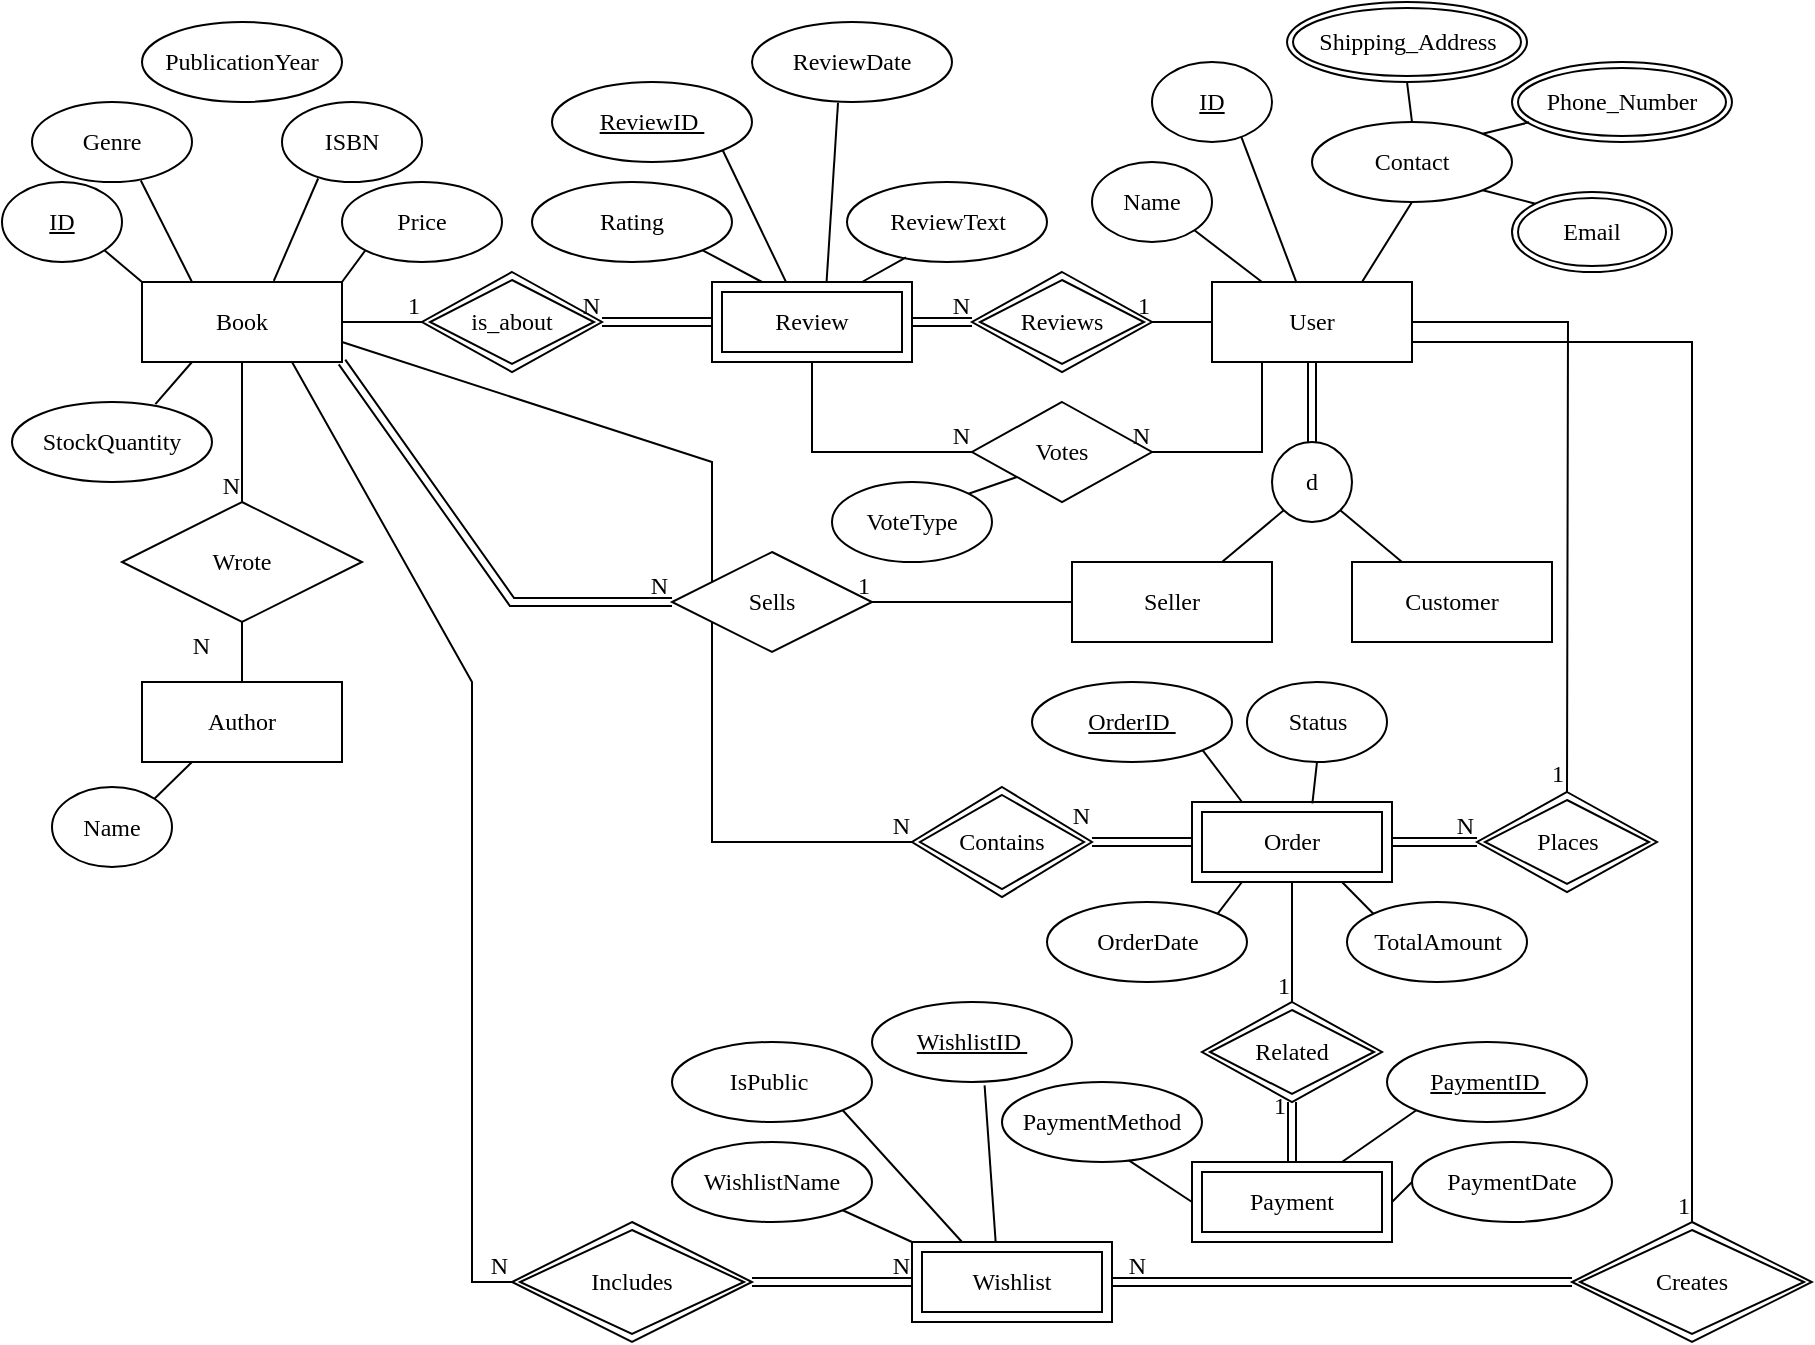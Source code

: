 <mxfile version="26.2.6">
  <diagram id="R2lEEEUBdFMjLlhIrx00" name="Page-1">
    <mxGraphModel dx="1215" dy="728" grid="1" gridSize="10" guides="1" tooltips="1" connect="1" arrows="1" fold="1" page="1" pageScale="1" pageWidth="850" pageHeight="1100" math="0" shadow="0" extFonts="Permanent Marker^https://fonts.googleapis.com/css?family=Permanent+Marker">
      <root>
        <mxCell id="0" />
        <mxCell id="1" parent="0" />
        <mxCell id="kXIBeF_RaEKFVuziZFFI-1" value="User" style="whiteSpace=wrap;html=1;align=center;fontFamily=Kahroba RG;fontSize=12;" vertex="1" parent="1">
          <mxGeometry x="610" y="220" width="100" height="40" as="geometry" />
        </mxCell>
        <mxCell id="kXIBeF_RaEKFVuziZFFI-2" value="Book" style="whiteSpace=wrap;html=1;align=center;fontFamily=Kahroba RG;fontSize=12;" vertex="1" parent="1">
          <mxGeometry x="75" y="220" width="100" height="40" as="geometry" />
        </mxCell>
        <mxCell id="kXIBeF_RaEKFVuziZFFI-3" value="Author" style="whiteSpace=wrap;html=1;align=center;fontFamily=Kahroba RG;fontSize=12;" vertex="1" parent="1">
          <mxGeometry x="75" y="420" width="100" height="40" as="geometry" />
        </mxCell>
        <mxCell id="kXIBeF_RaEKFVuziZFFI-8" value="Name" style="ellipse;whiteSpace=wrap;html=1;align=center;fontFamily=Kahroba RG;fontSize=12;" vertex="1" parent="1">
          <mxGeometry x="550" y="160" width="60" height="40" as="geometry" />
        </mxCell>
        <mxCell id="kXIBeF_RaEKFVuziZFFI-9" value="ID" style="ellipse;whiteSpace=wrap;html=1;align=center;fontStyle=4;fontFamily=Kahroba RG;fontSize=12;" vertex="1" parent="1">
          <mxGeometry x="580" y="110" width="60" height="40" as="geometry" />
        </mxCell>
        <mxCell id="kXIBeF_RaEKFVuziZFFI-10" value="Contact" style="ellipse;whiteSpace=wrap;html=1;align=center;fontFamily=Kahroba RG;fontSize=12;" vertex="1" parent="1">
          <mxGeometry x="660" y="140" width="100" height="40" as="geometry" />
        </mxCell>
        <mxCell id="kXIBeF_RaEKFVuziZFFI-11" value="Phone_Number" style="ellipse;shape=doubleEllipse;margin=3;whiteSpace=wrap;html=1;align=center;fontFamily=Kahroba RG;fontSize=12;" vertex="1" parent="1">
          <mxGeometry x="760" y="110" width="110" height="40" as="geometry" />
        </mxCell>
        <mxCell id="kXIBeF_RaEKFVuziZFFI-12" value="Email" style="ellipse;shape=doubleEllipse;margin=3;whiteSpace=wrap;html=1;align=center;fontFamily=Kahroba RG;fontSize=12;" vertex="1" parent="1">
          <mxGeometry x="760" y="175" width="80" height="40" as="geometry" />
        </mxCell>
        <mxCell id="kXIBeF_RaEKFVuziZFFI-13" value="Shipping_Address" style="ellipse;shape=doubleEllipse;margin=3;whiteSpace=wrap;html=1;align=center;fontFamily=Kahroba RG;fontSize=12;" vertex="1" parent="1">
          <mxGeometry x="647.5" y="80" width="120" height="40" as="geometry" />
        </mxCell>
        <mxCell id="kXIBeF_RaEKFVuziZFFI-14" value="d" style="ellipse;whiteSpace=wrap;html=1;align=center;fontFamily=Kahroba RG;fontSize=12;" vertex="1" parent="1">
          <mxGeometry x="640" y="300" width="40" height="40" as="geometry" />
        </mxCell>
        <mxCell id="kXIBeF_RaEKFVuziZFFI-15" value="" style="shape=link;html=1;rounded=0;entryX=0.5;entryY=0;entryDx=0;entryDy=0;exitX=0.5;exitY=1;exitDx=0;exitDy=0;fontFamily=Kahroba RG;fontSize=12;" edge="1" parent="1" source="kXIBeF_RaEKFVuziZFFI-1" target="kXIBeF_RaEKFVuziZFFI-14">
          <mxGeometry relative="1" as="geometry">
            <mxPoint x="425" y="330" as="sourcePoint" />
            <mxPoint x="585" y="330" as="targetPoint" />
          </mxGeometry>
        </mxCell>
        <mxCell id="kXIBeF_RaEKFVuziZFFI-17" value="Seller" style="whiteSpace=wrap;html=1;align=center;fontFamily=Kahroba RG;fontSize=12;" vertex="1" parent="1">
          <mxGeometry x="540" y="360" width="100" height="40" as="geometry" />
        </mxCell>
        <mxCell id="kXIBeF_RaEKFVuziZFFI-18" value="Customer" style="whiteSpace=wrap;html=1;align=center;fontFamily=Kahroba RG;fontSize=12;" vertex="1" parent="1">
          <mxGeometry x="680" y="360" width="100" height="40" as="geometry" />
        </mxCell>
        <mxCell id="kXIBeF_RaEKFVuziZFFI-19" value="" style="endArrow=none;html=1;rounded=0;exitX=0.75;exitY=0;exitDx=0;exitDy=0;entryX=0;entryY=1;entryDx=0;entryDy=0;fontFamily=Kahroba RG;fontSize=12;" edge="1" parent="1" source="kXIBeF_RaEKFVuziZFFI-17" target="kXIBeF_RaEKFVuziZFFI-14">
          <mxGeometry relative="1" as="geometry">
            <mxPoint x="350" y="350" as="sourcePoint" />
            <mxPoint x="510" y="350" as="targetPoint" />
          </mxGeometry>
        </mxCell>
        <mxCell id="kXIBeF_RaEKFVuziZFFI-20" value="" style="endArrow=none;html=1;rounded=0;exitX=0.25;exitY=0;exitDx=0;exitDy=0;entryX=1;entryY=1;entryDx=0;entryDy=0;fontFamily=Kahroba RG;fontSize=12;" edge="1" parent="1" source="kXIBeF_RaEKFVuziZFFI-18" target="kXIBeF_RaEKFVuziZFFI-14">
          <mxGeometry relative="1" as="geometry">
            <mxPoint x="625" y="370" as="sourcePoint" />
            <mxPoint x="656" y="344" as="targetPoint" />
          </mxGeometry>
        </mxCell>
        <mxCell id="kXIBeF_RaEKFVuziZFFI-22" value="ID" style="ellipse;whiteSpace=wrap;html=1;align=center;fontStyle=4;fontFamily=Kahroba RG;fontSize=12;" vertex="1" parent="1">
          <mxGeometry x="5" y="170" width="60" height="40" as="geometry" />
        </mxCell>
        <mxCell id="kXIBeF_RaEKFVuziZFFI-23" value="ISBN" style="ellipse;whiteSpace=wrap;html=1;align=center;fontFamily=Kahroba RG;fontSize=12;" vertex="1" parent="1">
          <mxGeometry x="145" y="130" width="70" height="40" as="geometry" />
        </mxCell>
        <mxCell id="kXIBeF_RaEKFVuziZFFI-24" value="Genre" style="ellipse;whiteSpace=wrap;html=1;align=center;fontFamily=Kahroba RG;fontSize=12;" vertex="1" parent="1">
          <mxGeometry x="20" y="130" width="80" height="40" as="geometry" />
        </mxCell>
        <mxCell id="kXIBeF_RaEKFVuziZFFI-25" value="Price" style="ellipse;whiteSpace=wrap;html=1;align=center;fontFamily=Kahroba RG;fontSize=12;" vertex="1" parent="1">
          <mxGeometry x="175" y="170" width="80" height="40" as="geometry" />
        </mxCell>
        <mxCell id="kXIBeF_RaEKFVuziZFFI-26" value="StockQuantity" style="ellipse;whiteSpace=wrap;html=1;align=center;fontFamily=Kahroba RG;fontSize=12;" vertex="1" parent="1">
          <mxGeometry x="10" y="280" width="100" height="40" as="geometry" />
        </mxCell>
        <mxCell id="kXIBeF_RaEKFVuziZFFI-28" value="Wrote" style="shape=rhombus;perimeter=rhombusPerimeter;whiteSpace=wrap;html=1;align=center;fontFamily=Kahroba RG;fontSize=12;" vertex="1" parent="1">
          <mxGeometry x="65" y="330" width="120" height="60" as="geometry" />
        </mxCell>
        <mxCell id="kXIBeF_RaEKFVuziZFFI-29" value="" style="endArrow=none;html=1;rounded=0;entryX=0.5;entryY=0;entryDx=0;entryDy=0;exitX=0.5;exitY=1;exitDx=0;exitDy=0;fontFamily=Kahroba RG;fontSize=12;" edge="1" parent="1" source="kXIBeF_RaEKFVuziZFFI-2" target="kXIBeF_RaEKFVuziZFFI-28">
          <mxGeometry relative="1" as="geometry">
            <mxPoint x="80" y="260" as="sourcePoint" />
            <mxPoint x="240" y="260" as="targetPoint" />
          </mxGeometry>
        </mxCell>
        <mxCell id="kXIBeF_RaEKFVuziZFFI-30" value="N" style="resizable=0;html=1;whiteSpace=wrap;align=right;verticalAlign=bottom;fontFamily=Kahroba RG;fontSize=12;" connectable="0" vertex="1" parent="kXIBeF_RaEKFVuziZFFI-29">
          <mxGeometry x="1" relative="1" as="geometry" />
        </mxCell>
        <mxCell id="kXIBeF_RaEKFVuziZFFI-31" value="" style="endArrow=none;html=1;rounded=0;entryX=0.5;entryY=1;entryDx=0;entryDy=0;exitX=0.5;exitY=0;exitDx=0;exitDy=0;fontFamily=Kahroba RG;fontSize=12;" edge="1" parent="1" source="kXIBeF_RaEKFVuziZFFI-3" target="kXIBeF_RaEKFVuziZFFI-28">
          <mxGeometry relative="1" as="geometry">
            <mxPoint x="80" y="260" as="sourcePoint" />
            <mxPoint x="240" y="260" as="targetPoint" />
          </mxGeometry>
        </mxCell>
        <mxCell id="kXIBeF_RaEKFVuziZFFI-32" value="N" style="resizable=0;html=1;whiteSpace=wrap;align=right;verticalAlign=bottom;fontFamily=Kahroba RG;fontSize=12;" connectable="0" vertex="1" parent="kXIBeF_RaEKFVuziZFFI-31">
          <mxGeometry x="1" relative="1" as="geometry">
            <mxPoint x="-15" y="20" as="offset" />
          </mxGeometry>
        </mxCell>
        <mxCell id="kXIBeF_RaEKFVuziZFFI-33" value="Name" style="ellipse;whiteSpace=wrap;html=1;align=center;fontFamily=Kahroba RG;fontSize=12;" vertex="1" parent="1">
          <mxGeometry x="30" y="472.5" width="60" height="40" as="geometry" />
        </mxCell>
        <mxCell id="kXIBeF_RaEKFVuziZFFI-35" value="&lt;span&gt;Review&lt;/span&gt;" style="shape=ext;margin=3;double=1;whiteSpace=wrap;html=1;align=center;fontFamily=Kahroba RG;fontSize=12;" vertex="1" parent="1">
          <mxGeometry x="360" y="220" width="100" height="40" as="geometry" />
        </mxCell>
        <mxCell id="kXIBeF_RaEKFVuziZFFI-36" value="is_about" style="shape=rhombus;double=1;perimeter=rhombusPerimeter;whiteSpace=wrap;html=1;align=center;fontFamily=Kahroba RG;fontSize=12;" vertex="1" parent="1">
          <mxGeometry x="215" y="215" width="90" height="50" as="geometry" />
        </mxCell>
        <mxCell id="kXIBeF_RaEKFVuziZFFI-37" value="" style="endArrow=none;html=1;rounded=0;exitX=1;exitY=0.5;exitDx=0;exitDy=0;entryX=0;entryY=0.5;entryDx=0;entryDy=0;fontFamily=Kahroba RG;fontSize=12;" edge="1" parent="1" source="kXIBeF_RaEKFVuziZFFI-2" target="kXIBeF_RaEKFVuziZFFI-36">
          <mxGeometry relative="1" as="geometry">
            <mxPoint x="220" y="300" as="sourcePoint" />
            <mxPoint x="200" y="260" as="targetPoint" />
          </mxGeometry>
        </mxCell>
        <mxCell id="kXIBeF_RaEKFVuziZFFI-38" value="1" style="resizable=0;html=1;whiteSpace=wrap;align=right;verticalAlign=bottom;fontFamily=Kahroba RG;fontSize=12;" connectable="0" vertex="1" parent="kXIBeF_RaEKFVuziZFFI-37">
          <mxGeometry x="1" relative="1" as="geometry" />
        </mxCell>
        <mxCell id="kXIBeF_RaEKFVuziZFFI-39" value="" style="shape=link;html=1;rounded=0;entryX=1;entryY=0.5;entryDx=0;entryDy=0;exitX=0;exitY=0.5;exitDx=0;exitDy=0;fontFamily=Kahroba RG;fontSize=12;" edge="1" parent="1" source="kXIBeF_RaEKFVuziZFFI-35" target="kXIBeF_RaEKFVuziZFFI-36">
          <mxGeometry relative="1" as="geometry">
            <mxPoint x="150" y="280" as="sourcePoint" />
            <mxPoint x="310" y="280" as="targetPoint" />
          </mxGeometry>
        </mxCell>
        <mxCell id="kXIBeF_RaEKFVuziZFFI-40" value="N" style="resizable=0;html=1;whiteSpace=wrap;align=right;verticalAlign=bottom;fontFamily=Kahroba RG;fontSize=12;" connectable="0" vertex="1" parent="kXIBeF_RaEKFVuziZFFI-39">
          <mxGeometry x="1" relative="1" as="geometry" />
        </mxCell>
        <mxCell id="kXIBeF_RaEKFVuziZFFI-41" value="Reviews" style="shape=rhombus;double=1;perimeter=rhombusPerimeter;whiteSpace=wrap;html=1;align=center;fontFamily=Kahroba RG;fontSize=12;" vertex="1" parent="1">
          <mxGeometry x="490" y="215" width="90" height="50" as="geometry" />
        </mxCell>
        <mxCell id="kXIBeF_RaEKFVuziZFFI-42" value="" style="shape=link;html=1;rounded=0;exitX=1;exitY=0.5;exitDx=0;exitDy=0;entryX=0;entryY=0.5;entryDx=0;entryDy=0;fontFamily=Kahroba RG;fontSize=12;" edge="1" parent="1" source="kXIBeF_RaEKFVuziZFFI-35" target="kXIBeF_RaEKFVuziZFFI-41">
          <mxGeometry relative="1" as="geometry">
            <mxPoint x="250" y="270" as="sourcePoint" />
            <mxPoint x="410" y="270" as="targetPoint" />
          </mxGeometry>
        </mxCell>
        <mxCell id="kXIBeF_RaEKFVuziZFFI-43" value="N" style="resizable=0;html=1;whiteSpace=wrap;align=right;verticalAlign=bottom;fontFamily=Kahroba RG;fontSize=12;" connectable="0" vertex="1" parent="kXIBeF_RaEKFVuziZFFI-42">
          <mxGeometry x="1" relative="1" as="geometry" />
        </mxCell>
        <mxCell id="kXIBeF_RaEKFVuziZFFI-44" value="" style="endArrow=none;html=1;rounded=0;exitX=0;exitY=0.5;exitDx=0;exitDy=0;entryX=1;entryY=0.5;entryDx=0;entryDy=0;fontFamily=Kahroba RG;fontSize=12;" edge="1" parent="1" source="kXIBeF_RaEKFVuziZFFI-1" target="kXIBeF_RaEKFVuziZFFI-41">
          <mxGeometry relative="1" as="geometry">
            <mxPoint x="250" y="270" as="sourcePoint" />
            <mxPoint x="410" y="270" as="targetPoint" />
          </mxGeometry>
        </mxCell>
        <mxCell id="kXIBeF_RaEKFVuziZFFI-45" value="1" style="resizable=0;html=1;whiteSpace=wrap;align=right;verticalAlign=bottom;fontFamily=Kahroba RG;fontSize=12;" connectable="0" vertex="1" parent="kXIBeF_RaEKFVuziZFFI-44">
          <mxGeometry x="1" relative="1" as="geometry" />
        </mxCell>
        <mxCell id="kXIBeF_RaEKFVuziZFFI-46" value="Rating" style="ellipse;whiteSpace=wrap;html=1;align=center;fontFamily=Kahroba RG;fontSize=12;" vertex="1" parent="1">
          <mxGeometry x="270" y="170" width="100" height="40" as="geometry" />
        </mxCell>
        <mxCell id="kXIBeF_RaEKFVuziZFFI-47" value="ReviewText" style="ellipse;whiteSpace=wrap;html=1;align=center;fontFamily=Kahroba RG;fontSize=12;" vertex="1" parent="1">
          <mxGeometry x="427.5" y="170" width="100" height="40" as="geometry" />
        </mxCell>
        <mxCell id="kXIBeF_RaEKFVuziZFFI-48" value="ReviewDate" style="ellipse;whiteSpace=wrap;html=1;align=center;fontFamily=Kahroba RG;fontSize=12;" vertex="1" parent="1">
          <mxGeometry x="380" y="90" width="100" height="40" as="geometry" />
        </mxCell>
        <mxCell id="kXIBeF_RaEKFVuziZFFI-49" value="Votes" style="shape=rhombus;perimeter=rhombusPerimeter;whiteSpace=wrap;html=1;align=center;fontFamily=Kahroba RG;fontSize=12;" vertex="1" parent="1">
          <mxGeometry x="490" y="280" width="90" height="50" as="geometry" />
        </mxCell>
        <mxCell id="kXIBeF_RaEKFVuziZFFI-50" value="" style="endArrow=none;html=1;rounded=0;exitX=0.5;exitY=1;exitDx=0;exitDy=0;entryX=0;entryY=0.5;entryDx=0;entryDy=0;fontFamily=Kahroba RG;fontSize=12;" edge="1" parent="1" source="kXIBeF_RaEKFVuziZFFI-35" target="kXIBeF_RaEKFVuziZFFI-49">
          <mxGeometry relative="1" as="geometry">
            <mxPoint x="270" y="280" as="sourcePoint" />
            <mxPoint x="430" y="280" as="targetPoint" />
            <Array as="points">
              <mxPoint x="410" y="305" />
            </Array>
          </mxGeometry>
        </mxCell>
        <mxCell id="kXIBeF_RaEKFVuziZFFI-51" value="N" style="resizable=0;html=1;whiteSpace=wrap;align=right;verticalAlign=bottom;fontFamily=Kahroba RG;fontSize=12;" connectable="0" vertex="1" parent="kXIBeF_RaEKFVuziZFFI-50">
          <mxGeometry x="1" relative="1" as="geometry" />
        </mxCell>
        <mxCell id="kXIBeF_RaEKFVuziZFFI-52" value="" style="endArrow=none;html=1;rounded=0;exitX=0.25;exitY=1;exitDx=0;exitDy=0;entryX=1;entryY=0.5;entryDx=0;entryDy=0;fontFamily=Kahroba RG;fontSize=12;" edge="1" parent="1" source="kXIBeF_RaEKFVuziZFFI-1" target="kXIBeF_RaEKFVuziZFFI-49">
          <mxGeometry relative="1" as="geometry">
            <mxPoint x="270" y="280" as="sourcePoint" />
            <mxPoint x="430" y="280" as="targetPoint" />
            <Array as="points">
              <mxPoint x="635" y="305" />
            </Array>
          </mxGeometry>
        </mxCell>
        <mxCell id="kXIBeF_RaEKFVuziZFFI-53" value="N" style="resizable=0;html=1;whiteSpace=wrap;align=right;verticalAlign=bottom;fontFamily=Kahroba RG;fontSize=12;" connectable="0" vertex="1" parent="kXIBeF_RaEKFVuziZFFI-52">
          <mxGeometry x="1" relative="1" as="geometry" />
        </mxCell>
        <mxCell id="kXIBeF_RaEKFVuziZFFI-54" value="VoteType" style="ellipse;whiteSpace=wrap;html=1;align=center;fontFamily=Kahroba RG;fontSize=12;" vertex="1" parent="1">
          <mxGeometry x="420" y="320" width="80" height="40" as="geometry" />
        </mxCell>
        <mxCell id="kXIBeF_RaEKFVuziZFFI-56" value="Places" style="shape=rhombus;double=1;perimeter=rhombusPerimeter;whiteSpace=wrap;html=1;align=center;fontFamily=Kahroba RG;fontSize=12;" vertex="1" parent="1">
          <mxGeometry x="742.5" y="475" width="90" height="50" as="geometry" />
        </mxCell>
        <mxCell id="kXIBeF_RaEKFVuziZFFI-57" value="Order" style="shape=ext;margin=3;double=1;whiteSpace=wrap;html=1;align=center;fontFamily=Kahroba RG;fontSize=12;" vertex="1" parent="1">
          <mxGeometry x="600" y="480" width="100" height="40" as="geometry" />
        </mxCell>
        <mxCell id="kXIBeF_RaEKFVuziZFFI-58" value="" style="shape=link;html=1;rounded=0;entryX=0;entryY=0.5;entryDx=0;entryDy=0;exitX=1;exitY=0.5;exitDx=0;exitDy=0;fontFamily=Kahroba RG;fontSize=12;" edge="1" parent="1" source="kXIBeF_RaEKFVuziZFFI-57" target="kXIBeF_RaEKFVuziZFFI-56">
          <mxGeometry relative="1" as="geometry">
            <mxPoint x="300" y="395" as="sourcePoint" />
            <mxPoint x="460" y="395" as="targetPoint" />
          </mxGeometry>
        </mxCell>
        <mxCell id="kXIBeF_RaEKFVuziZFFI-59" value="N" style="resizable=0;html=1;whiteSpace=wrap;align=right;verticalAlign=bottom;fontFamily=Kahroba RG;fontSize=12;" connectable="0" vertex="1" parent="kXIBeF_RaEKFVuziZFFI-58">
          <mxGeometry x="1" relative="1" as="geometry" />
        </mxCell>
        <mxCell id="kXIBeF_RaEKFVuziZFFI-60" value="" style="endArrow=none;html=1;rounded=0;exitX=1;exitY=0.5;exitDx=0;exitDy=0;entryX=0.5;entryY=0;entryDx=0;entryDy=0;fontFamily=Kahroba RG;fontSize=12;" edge="1" parent="1" source="kXIBeF_RaEKFVuziZFFI-1" target="kXIBeF_RaEKFVuziZFFI-56">
          <mxGeometry relative="1" as="geometry">
            <mxPoint x="310" y="360" as="sourcePoint" />
            <mxPoint x="470" y="360" as="targetPoint" />
            <Array as="points">
              <mxPoint x="788" y="240" />
            </Array>
          </mxGeometry>
        </mxCell>
        <mxCell id="kXIBeF_RaEKFVuziZFFI-61" value="1" style="resizable=0;html=1;whiteSpace=wrap;align=right;verticalAlign=bottom;fontFamily=Kahroba RG;fontSize=12;" connectable="0" vertex="1" parent="kXIBeF_RaEKFVuziZFFI-60">
          <mxGeometry x="1" relative="1" as="geometry" />
        </mxCell>
        <mxCell id="kXIBeF_RaEKFVuziZFFI-62" value="Contains" style="shape=rhombus;double=1;perimeter=rhombusPerimeter;whiteSpace=wrap;html=1;align=center;fontFamily=Kahroba RG;fontSize=12;" vertex="1" parent="1">
          <mxGeometry x="460" y="472.5" width="90" height="55" as="geometry" />
        </mxCell>
        <mxCell id="kXIBeF_RaEKFVuziZFFI-63" value="" style="shape=link;html=1;rounded=0;entryX=1;entryY=0.5;entryDx=0;entryDy=0;exitX=0;exitY=0.5;exitDx=0;exitDy=0;fontFamily=Kahroba RG;fontSize=12;" edge="1" parent="1" source="kXIBeF_RaEKFVuziZFFI-57" target="kXIBeF_RaEKFVuziZFFI-62">
          <mxGeometry relative="1" as="geometry">
            <mxPoint x="300" y="395" as="sourcePoint" />
            <mxPoint x="460" y="395" as="targetPoint" />
          </mxGeometry>
        </mxCell>
        <mxCell id="kXIBeF_RaEKFVuziZFFI-64" value="N" style="resizable=0;html=1;whiteSpace=wrap;align=right;verticalAlign=bottom;fontFamily=Kahroba RG;fontSize=12;" connectable="0" vertex="1" parent="kXIBeF_RaEKFVuziZFFI-63">
          <mxGeometry x="1" relative="1" as="geometry">
            <mxPoint y="-5" as="offset" />
          </mxGeometry>
        </mxCell>
        <mxCell id="kXIBeF_RaEKFVuziZFFI-65" value="" style="endArrow=none;html=1;rounded=0;exitX=1;exitY=0.75;exitDx=0;exitDy=0;entryX=0;entryY=0.5;entryDx=0;entryDy=0;fontFamily=Kahroba RG;fontSize=12;" edge="1" parent="1" source="kXIBeF_RaEKFVuziZFFI-2" target="kXIBeF_RaEKFVuziZFFI-62">
          <mxGeometry relative="1" as="geometry">
            <mxPoint x="350" y="430" as="sourcePoint" />
            <mxPoint x="510" y="430" as="targetPoint" />
            <Array as="points">
              <mxPoint x="360" y="310" />
              <mxPoint x="360" y="500" />
            </Array>
          </mxGeometry>
        </mxCell>
        <mxCell id="kXIBeF_RaEKFVuziZFFI-66" value="N" style="resizable=0;html=1;whiteSpace=wrap;align=right;verticalAlign=bottom;fontFamily=Kahroba RG;fontSize=12;" connectable="0" vertex="1" parent="kXIBeF_RaEKFVuziZFFI-65">
          <mxGeometry x="1" relative="1" as="geometry" />
        </mxCell>
        <mxCell id="kXIBeF_RaEKFVuziZFFI-67" value="Status" style="ellipse;whiteSpace=wrap;html=1;align=center;fontFamily=Kahroba RG;fontSize=12;" vertex="1" parent="1">
          <mxGeometry x="627.5" y="420" width="70" height="40" as="geometry" />
        </mxCell>
        <mxCell id="kXIBeF_RaEKFVuziZFFI-68" value="OrderDate" style="ellipse;whiteSpace=wrap;html=1;align=center;fontFamily=Kahroba RG;fontSize=12;" vertex="1" parent="1">
          <mxGeometry x="527.5" y="530" width="100" height="40" as="geometry" />
        </mxCell>
        <mxCell id="kXIBeF_RaEKFVuziZFFI-69" value="TotalAmount" style="ellipse;whiteSpace=wrap;html=1;align=center;fontFamily=Kahroba RG;fontSize=12;" vertex="1" parent="1">
          <mxGeometry x="677.5" y="530" width="90" height="40" as="geometry" />
        </mxCell>
        <mxCell id="kXIBeF_RaEKFVuziZFFI-70" value="Related" style="shape=rhombus;double=1;perimeter=rhombusPerimeter;whiteSpace=wrap;html=1;align=center;fontFamily=Kahroba RG;fontSize=12;" vertex="1" parent="1">
          <mxGeometry x="605" y="580" width="90" height="50" as="geometry" />
        </mxCell>
        <mxCell id="kXIBeF_RaEKFVuziZFFI-71" value="&lt;span&gt;Payment&lt;/span&gt;" style="shape=ext;margin=3;double=1;whiteSpace=wrap;html=1;align=center;fontFamily=Kahroba RG;fontSize=12;" vertex="1" parent="1">
          <mxGeometry x="600" y="660" width="100" height="40" as="geometry" />
        </mxCell>
        <mxCell id="kXIBeF_RaEKFVuziZFFI-72" value="&lt;span&gt;PaymentMethod&lt;/span&gt;" style="ellipse;whiteSpace=wrap;html=1;align=center;fontFamily=Kahroba RG;fontSize=12;" vertex="1" parent="1">
          <mxGeometry x="505" y="620" width="100" height="40" as="geometry" />
        </mxCell>
        <mxCell id="kXIBeF_RaEKFVuziZFFI-73" value="PaymentDate" style="ellipse;whiteSpace=wrap;html=1;align=center;fontFamily=Kahroba RG;fontSize=12;" vertex="1" parent="1">
          <mxGeometry x="710" y="650" width="100" height="40" as="geometry" />
        </mxCell>
        <mxCell id="kXIBeF_RaEKFVuziZFFI-79" value="" style="endArrow=none;html=1;rounded=0;exitX=0.5;exitY=1;exitDx=0;exitDy=0;entryX=0.5;entryY=0;entryDx=0;entryDy=0;fontFamily=Kahroba RG;fontSize=12;" edge="1" parent="1" source="kXIBeF_RaEKFVuziZFFI-57" target="kXIBeF_RaEKFVuziZFFI-70">
          <mxGeometry relative="1" as="geometry">
            <mxPoint x="537.5" y="580" as="sourcePoint" />
            <mxPoint x="697.5" y="580" as="targetPoint" />
          </mxGeometry>
        </mxCell>
        <mxCell id="kXIBeF_RaEKFVuziZFFI-80" value="1" style="resizable=0;html=1;whiteSpace=wrap;align=right;verticalAlign=bottom;fontFamily=Kahroba RG;fontSize=12;" connectable="0" vertex="1" parent="kXIBeF_RaEKFVuziZFFI-79">
          <mxGeometry x="1" relative="1" as="geometry" />
        </mxCell>
        <mxCell id="kXIBeF_RaEKFVuziZFFI-82" value="" style="shape=link;html=1;rounded=0;entryX=0.5;entryY=1;entryDx=0;entryDy=0;exitX=0.5;exitY=0;exitDx=0;exitDy=0;fontFamily=Kahroba RG;fontSize=12;" edge="1" parent="1" source="kXIBeF_RaEKFVuziZFFI-71" target="kXIBeF_RaEKFVuziZFFI-70">
          <mxGeometry relative="1" as="geometry">
            <mxPoint x="626.15" y="670" as="sourcePoint" />
            <mxPoint x="627.5" y="637.65" as="targetPoint" />
          </mxGeometry>
        </mxCell>
        <mxCell id="kXIBeF_RaEKFVuziZFFI-83" value="1" style="resizable=0;html=1;whiteSpace=wrap;align=right;verticalAlign=bottom;fontFamily=Kahroba RG;fontSize=12;" connectable="0" vertex="1" parent="kXIBeF_RaEKFVuziZFFI-82">
          <mxGeometry x="1" relative="1" as="geometry">
            <mxPoint x="-2" y="10" as="offset" />
          </mxGeometry>
        </mxCell>
        <mxCell id="kXIBeF_RaEKFVuziZFFI-84" value="Creates" style="shape=rhombus;double=1;perimeter=rhombusPerimeter;whiteSpace=wrap;html=1;align=center;fontFamily=Kahroba RG;fontSize=12;" vertex="1" parent="1">
          <mxGeometry x="790" y="690" width="120" height="60" as="geometry" />
        </mxCell>
        <mxCell id="kXIBeF_RaEKFVuziZFFI-85" value="" style="endArrow=none;html=1;rounded=0;exitX=1;exitY=0.75;exitDx=0;exitDy=0;entryX=0.5;entryY=0;entryDx=0;entryDy=0;fontFamily=Kahroba RG;fontSize=12;" edge="1" parent="1" source="kXIBeF_RaEKFVuziZFFI-1" target="kXIBeF_RaEKFVuziZFFI-84">
          <mxGeometry relative="1" as="geometry">
            <mxPoint x="440" y="480" as="sourcePoint" />
            <mxPoint x="600" y="480" as="targetPoint" />
            <Array as="points">
              <mxPoint x="850" y="250" />
            </Array>
          </mxGeometry>
        </mxCell>
        <mxCell id="kXIBeF_RaEKFVuziZFFI-86" value="1" style="resizable=0;html=1;whiteSpace=wrap;align=right;verticalAlign=bottom;fontFamily=Kahroba RG;fontSize=12;" connectable="0" vertex="1" parent="kXIBeF_RaEKFVuziZFFI-85">
          <mxGeometry x="1" relative="1" as="geometry" />
        </mxCell>
        <mxCell id="kXIBeF_RaEKFVuziZFFI-87" value="Includes" style="shape=rhombus;double=1;perimeter=rhombusPerimeter;whiteSpace=wrap;html=1;align=center;fontFamily=Kahroba RG;fontSize=12;" vertex="1" parent="1">
          <mxGeometry x="260" y="690" width="120" height="60" as="geometry" />
        </mxCell>
        <mxCell id="kXIBeF_RaEKFVuziZFFI-88" value="&lt;span&gt;Wishlist&lt;/span&gt;" style="shape=ext;margin=3;double=1;whiteSpace=wrap;html=1;align=center;fontFamily=Kahroba RG;fontSize=12;" vertex="1" parent="1">
          <mxGeometry x="460" y="700" width="100" height="40" as="geometry" />
        </mxCell>
        <mxCell id="kXIBeF_RaEKFVuziZFFI-89" value="" style="shape=link;html=1;rounded=0;entryX=1;entryY=0.5;entryDx=0;entryDy=0;exitX=0;exitY=0.5;exitDx=0;exitDy=0;fontFamily=Kahroba RG;fontSize=12;" edge="1" parent="1" source="kXIBeF_RaEKFVuziZFFI-84" target="kXIBeF_RaEKFVuziZFFI-88">
          <mxGeometry relative="1" as="geometry">
            <mxPoint x="380" y="560" as="sourcePoint" />
            <mxPoint x="540" y="560" as="targetPoint" />
          </mxGeometry>
        </mxCell>
        <mxCell id="kXIBeF_RaEKFVuziZFFI-90" value="N" style="resizable=0;html=1;whiteSpace=wrap;align=right;verticalAlign=bottom;fontFamily=Kahroba RG;fontSize=12;" connectable="0" vertex="1" parent="kXIBeF_RaEKFVuziZFFI-89">
          <mxGeometry x="1" relative="1" as="geometry">
            <mxPoint x="18" as="offset" />
          </mxGeometry>
        </mxCell>
        <mxCell id="kXIBeF_RaEKFVuziZFFI-91" value="" style="shape=link;html=1;rounded=0;entryX=0;entryY=0.5;entryDx=0;entryDy=0;exitX=1;exitY=0.5;exitDx=0;exitDy=0;fontFamily=Kahroba RG;fontSize=12;" edge="1" parent="1" source="kXIBeF_RaEKFVuziZFFI-87" target="kXIBeF_RaEKFVuziZFFI-88">
          <mxGeometry relative="1" as="geometry">
            <mxPoint x="800" y="730" as="sourcePoint" />
            <mxPoint x="570" y="730" as="targetPoint" />
          </mxGeometry>
        </mxCell>
        <mxCell id="kXIBeF_RaEKFVuziZFFI-92" value="N" style="resizable=0;html=1;whiteSpace=wrap;align=right;verticalAlign=bottom;fontFamily=Kahroba RG;fontSize=12;" connectable="0" vertex="1" parent="kXIBeF_RaEKFVuziZFFI-91">
          <mxGeometry x="1" relative="1" as="geometry" />
        </mxCell>
        <mxCell id="kXIBeF_RaEKFVuziZFFI-93" value="" style="endArrow=none;html=1;rounded=0;exitX=0.75;exitY=1;exitDx=0;exitDy=0;entryX=0;entryY=0.5;entryDx=0;entryDy=0;fontFamily=Kahroba RG;fontSize=12;" edge="1" parent="1" source="kXIBeF_RaEKFVuziZFFI-2" target="kXIBeF_RaEKFVuziZFFI-87">
          <mxGeometry relative="1" as="geometry">
            <mxPoint x="290" y="510" as="sourcePoint" />
            <mxPoint x="450" y="510" as="targetPoint" />
            <Array as="points">
              <mxPoint x="240" y="420" />
              <mxPoint x="240" y="720" />
            </Array>
          </mxGeometry>
        </mxCell>
        <mxCell id="kXIBeF_RaEKFVuziZFFI-94" value="N" style="resizable=0;html=1;whiteSpace=wrap;align=right;verticalAlign=bottom;fontFamily=Kahroba RG;fontSize=12;" connectable="0" vertex="1" parent="kXIBeF_RaEKFVuziZFFI-93">
          <mxGeometry x="1" relative="1" as="geometry" />
        </mxCell>
        <mxCell id="kXIBeF_RaEKFVuziZFFI-95" value="&lt;span&gt;WishlistName&lt;/span&gt;" style="ellipse;whiteSpace=wrap;html=1;align=center;fontFamily=Kahroba RG;fontSize=12;" vertex="1" parent="1">
          <mxGeometry x="340" y="650" width="100" height="40" as="geometry" />
        </mxCell>
        <mxCell id="kXIBeF_RaEKFVuziZFFI-96" value="&lt;span&gt;IsPublic&amp;nbsp;&lt;/span&gt;" style="ellipse;whiteSpace=wrap;html=1;align=center;fontFamily=Kahroba RG;fontSize=12;" vertex="1" parent="1">
          <mxGeometry x="340" y="600" width="100" height="40" as="geometry" />
        </mxCell>
        <mxCell id="kXIBeF_RaEKFVuziZFFI-97" value="&lt;span&gt;WishlistID&amp;nbsp;&lt;/span&gt;" style="ellipse;whiteSpace=wrap;html=1;align=center;fontStyle=4;fontFamily=Kahroba RG;fontSize=12;" vertex="1" parent="1">
          <mxGeometry x="440" y="580" width="100" height="40" as="geometry" />
        </mxCell>
        <mxCell id="kXIBeF_RaEKFVuziZFFI-98" value="&lt;span&gt;ReviewID&amp;nbsp;&lt;/span&gt;" style="ellipse;whiteSpace=wrap;html=1;align=center;fontStyle=4;fontFamily=Kahroba RG;fontSize=12;" vertex="1" parent="1">
          <mxGeometry x="280" y="120" width="100" height="40" as="geometry" />
        </mxCell>
        <mxCell id="kXIBeF_RaEKFVuziZFFI-99" value="&lt;span&gt;PaymentID&amp;nbsp;&lt;/span&gt;" style="ellipse;whiteSpace=wrap;html=1;align=center;fontStyle=4;fontFamily=Kahroba RG;fontSize=12;" vertex="1" parent="1">
          <mxGeometry x="697.5" y="600" width="100" height="40" as="geometry" />
        </mxCell>
        <mxCell id="kXIBeF_RaEKFVuziZFFI-100" value="&lt;span&gt;OrderID&amp;nbsp;&lt;/span&gt;" style="ellipse;whiteSpace=wrap;html=1;align=center;fontStyle=4;fontFamily=Kahroba RG;fontSize=12;" vertex="1" parent="1">
          <mxGeometry x="520" y="420" width="100" height="40" as="geometry" />
        </mxCell>
        <mxCell id="kXIBeF_RaEKFVuziZFFI-101" value="" style="endArrow=none;html=1;rounded=0;exitX=1;exitY=1;exitDx=0;exitDy=0;entryX=0;entryY=0;entryDx=0;entryDy=0;fontFamily=Kahroba RG;" edge="1" parent="1" source="kXIBeF_RaEKFVuziZFFI-22" target="kXIBeF_RaEKFVuziZFFI-2">
          <mxGeometry relative="1" as="geometry">
            <mxPoint x="90" y="240" as="sourcePoint" />
            <mxPoint x="250" y="240" as="targetPoint" />
          </mxGeometry>
        </mxCell>
        <mxCell id="kXIBeF_RaEKFVuziZFFI-102" value="" style="endArrow=none;html=1;rounded=0;exitX=0.68;exitY=0.981;exitDx=0;exitDy=0;entryX=0.25;entryY=0;entryDx=0;entryDy=0;exitPerimeter=0;fontFamily=Kahroba RG;" edge="1" parent="1" source="kXIBeF_RaEKFVuziZFFI-24" target="kXIBeF_RaEKFVuziZFFI-2">
          <mxGeometry relative="1" as="geometry">
            <mxPoint x="66" y="214" as="sourcePoint" />
            <mxPoint x="85" y="230" as="targetPoint" />
          </mxGeometry>
        </mxCell>
        <mxCell id="kXIBeF_RaEKFVuziZFFI-103" value="" style="endArrow=none;html=1;rounded=0;exitX=0.258;exitY=0.956;exitDx=0;exitDy=0;entryX=0.659;entryY=-0.014;entryDx=0;entryDy=0;exitPerimeter=0;entryPerimeter=0;fontFamily=Kahroba RG;" edge="1" parent="1" source="kXIBeF_RaEKFVuziZFFI-23" target="kXIBeF_RaEKFVuziZFFI-2">
          <mxGeometry relative="1" as="geometry">
            <mxPoint x="104" y="179" as="sourcePoint" />
            <mxPoint x="110" y="230" as="targetPoint" />
          </mxGeometry>
        </mxCell>
        <mxCell id="kXIBeF_RaEKFVuziZFFI-104" value="" style="endArrow=none;html=1;rounded=0;exitX=0;exitY=1;exitDx=0;exitDy=0;entryX=1;entryY=0;entryDx=0;entryDy=0;fontFamily=Kahroba RG;" edge="1" parent="1" source="kXIBeF_RaEKFVuziZFFI-25" target="kXIBeF_RaEKFVuziZFFI-2">
          <mxGeometry relative="1" as="geometry">
            <mxPoint x="158" y="178" as="sourcePoint" />
            <mxPoint x="151" y="229" as="targetPoint" />
          </mxGeometry>
        </mxCell>
        <mxCell id="kXIBeF_RaEKFVuziZFFI-105" value="" style="endArrow=none;html=1;rounded=0;exitX=0.25;exitY=1;exitDx=0;exitDy=0;entryX=0.717;entryY=0.026;entryDx=0;entryDy=0;entryPerimeter=0;fontFamily=Kahroba RG;" edge="1" parent="1" source="kXIBeF_RaEKFVuziZFFI-2" target="kXIBeF_RaEKFVuziZFFI-26">
          <mxGeometry relative="1" as="geometry">
            <mxPoint x="197" y="214" as="sourcePoint" />
            <mxPoint x="185" y="230" as="targetPoint" />
          </mxGeometry>
        </mxCell>
        <mxCell id="kXIBeF_RaEKFVuziZFFI-106" value="" style="endArrow=none;html=1;rounded=0;exitX=1;exitY=1;exitDx=0;exitDy=0;entryX=0.25;entryY=0;entryDx=0;entryDy=0;fontFamily=Kahroba RG;" edge="1" parent="1" source="kXIBeF_RaEKFVuziZFFI-46" target="kXIBeF_RaEKFVuziZFFI-35">
          <mxGeometry relative="1" as="geometry">
            <mxPoint x="110" y="270" as="sourcePoint" />
            <mxPoint x="92" y="291" as="targetPoint" />
          </mxGeometry>
        </mxCell>
        <mxCell id="kXIBeF_RaEKFVuziZFFI-107" value="" style="endArrow=none;html=1;rounded=0;exitX=1;exitY=0;exitDx=0;exitDy=0;entryX=0.25;entryY=1;entryDx=0;entryDy=0;fontFamily=Kahroba RG;" edge="1" parent="1" source="kXIBeF_RaEKFVuziZFFI-33" target="kXIBeF_RaEKFVuziZFFI-3">
          <mxGeometry relative="1" as="geometry">
            <mxPoint x="50" y="370" as="sourcePoint" />
            <mxPoint x="210" y="370" as="targetPoint" />
          </mxGeometry>
        </mxCell>
        <mxCell id="kXIBeF_RaEKFVuziZFFI-108" value="" style="endArrow=none;html=1;rounded=0;exitX=1;exitY=1;exitDx=0;exitDy=0;entryX=0.371;entryY=0.004;entryDx=0;entryDy=0;entryPerimeter=0;fontFamily=Kahroba RG;" edge="1" parent="1" source="kXIBeF_RaEKFVuziZFFI-98" target="kXIBeF_RaEKFVuziZFFI-35">
          <mxGeometry relative="1" as="geometry">
            <mxPoint x="360" y="210" as="sourcePoint" />
            <mxPoint x="520" y="210" as="targetPoint" />
          </mxGeometry>
        </mxCell>
        <mxCell id="kXIBeF_RaEKFVuziZFFI-109" value="" style="endArrow=none;html=1;rounded=0;exitX=0.43;exitY=1.01;exitDx=0;exitDy=0;entryX=0.573;entryY=-0.005;entryDx=0;entryDy=0;entryPerimeter=0;exitPerimeter=0;fontFamily=Kahroba RG;" edge="1" parent="1" source="kXIBeF_RaEKFVuziZFFI-48" target="kXIBeF_RaEKFVuziZFFI-35">
          <mxGeometry relative="1" as="geometry">
            <mxPoint x="375" y="164" as="sourcePoint" />
            <mxPoint x="407" y="230" as="targetPoint" />
          </mxGeometry>
        </mxCell>
        <mxCell id="kXIBeF_RaEKFVuziZFFI-110" value="" style="endArrow=none;html=1;rounded=0;exitX=0.295;exitY=0.943;exitDx=0;exitDy=0;entryX=0.75;entryY=0;entryDx=0;entryDy=0;exitPerimeter=0;fontFamily=Kahroba RG;" edge="1" parent="1" source="kXIBeF_RaEKFVuziZFFI-47" target="kXIBeF_RaEKFVuziZFFI-35">
          <mxGeometry relative="1" as="geometry">
            <mxPoint x="433" y="140" as="sourcePoint" />
            <mxPoint x="427" y="230" as="targetPoint" />
          </mxGeometry>
        </mxCell>
        <mxCell id="kXIBeF_RaEKFVuziZFFI-111" value="" style="endArrow=none;html=1;rounded=0;exitX=0.25;exitY=0;exitDx=0;exitDy=0;entryX=1;entryY=1;entryDx=0;entryDy=0;fontFamily=Kahroba RG;" edge="1" parent="1" source="kXIBeF_RaEKFVuziZFFI-1" target="kXIBeF_RaEKFVuziZFFI-8">
          <mxGeometry relative="1" as="geometry">
            <mxPoint x="467" y="218" as="sourcePoint" />
            <mxPoint x="445" y="230" as="targetPoint" />
          </mxGeometry>
        </mxCell>
        <mxCell id="kXIBeF_RaEKFVuziZFFI-112" value="" style="endArrow=none;html=1;rounded=0;exitX=0.745;exitY=0.938;exitDx=0;exitDy=0;exitPerimeter=0;entryX=0.423;entryY=0.012;entryDx=0;entryDy=0;entryPerimeter=0;fontFamily=Kahroba RG;" edge="1" parent="1" source="kXIBeF_RaEKFVuziZFFI-9" target="kXIBeF_RaEKFVuziZFFI-1">
          <mxGeometry relative="1" as="geometry">
            <mxPoint x="520" y="240" as="sourcePoint" />
            <mxPoint x="680" y="240" as="targetPoint" />
          </mxGeometry>
        </mxCell>
        <mxCell id="kXIBeF_RaEKFVuziZFFI-113" value="" style="endArrow=none;html=1;rounded=0;exitX=0.5;exitY=1;exitDx=0;exitDy=0;entryX=0.75;entryY=0;entryDx=0;entryDy=0;fontFamily=Kahroba RG;" edge="1" parent="1" source="kXIBeF_RaEKFVuziZFFI-10" target="kXIBeF_RaEKFVuziZFFI-1">
          <mxGeometry relative="1" as="geometry">
            <mxPoint x="635" y="158" as="sourcePoint" />
            <mxPoint x="662" y="230" as="targetPoint" />
          </mxGeometry>
        </mxCell>
        <mxCell id="kXIBeF_RaEKFVuziZFFI-114" value="" style="endArrow=none;html=1;rounded=0;exitX=0.5;exitY=1;exitDx=0;exitDy=0;entryX=0.5;entryY=0;entryDx=0;entryDy=0;fontFamily=Kahroba RG;" edge="1" parent="1" source="kXIBeF_RaEKFVuziZFFI-13" target="kXIBeF_RaEKFVuziZFFI-10">
          <mxGeometry relative="1" as="geometry">
            <mxPoint x="720" y="190" as="sourcePoint" />
            <mxPoint x="695" y="230" as="targetPoint" />
          </mxGeometry>
        </mxCell>
        <mxCell id="kXIBeF_RaEKFVuziZFFI-115" value="" style="endArrow=none;html=1;rounded=0;exitX=0.078;exitY=0.754;exitDx=0;exitDy=0;entryX=1;entryY=0;entryDx=0;entryDy=0;exitPerimeter=0;fontFamily=Kahroba RG;" edge="1" parent="1" source="kXIBeF_RaEKFVuziZFFI-11" target="kXIBeF_RaEKFVuziZFFI-10">
          <mxGeometry relative="1" as="geometry">
            <mxPoint x="717" y="130" as="sourcePoint" />
            <mxPoint x="720" y="150" as="targetPoint" />
          </mxGeometry>
        </mxCell>
        <mxCell id="kXIBeF_RaEKFVuziZFFI-116" value="" style="endArrow=none;html=1;rounded=0;exitX=0;exitY=0;exitDx=0;exitDy=0;entryX=1;entryY=1;entryDx=0;entryDy=0;fontFamily=Kahroba RG;" edge="1" parent="1" source="kXIBeF_RaEKFVuziZFFI-12" target="kXIBeF_RaEKFVuziZFFI-10">
          <mxGeometry relative="1" as="geometry">
            <mxPoint x="779" y="150" as="sourcePoint" />
            <mxPoint x="755" y="156" as="targetPoint" />
          </mxGeometry>
        </mxCell>
        <mxCell id="kXIBeF_RaEKFVuziZFFI-117" value="" style="endArrow=none;html=1;rounded=0;entryX=0;entryY=1;entryDx=0;entryDy=0;exitX=1;exitY=0;exitDx=0;exitDy=0;fontFamily=Kahroba RG;" edge="1" parent="1" source="kXIBeF_RaEKFVuziZFFI-54" target="kXIBeF_RaEKFVuziZFFI-49">
          <mxGeometry relative="1" as="geometry">
            <mxPoint x="370" y="360" as="sourcePoint" />
            <mxPoint x="530" y="360" as="targetPoint" />
          </mxGeometry>
        </mxCell>
        <mxCell id="kXIBeF_RaEKFVuziZFFI-118" value="" style="endArrow=none;html=1;rounded=0;exitX=1;exitY=1;exitDx=0;exitDy=0;entryX=0.25;entryY=0;entryDx=0;entryDy=0;fontFamily=Kahroba RG;" edge="1" parent="1" source="kXIBeF_RaEKFVuziZFFI-100" target="kXIBeF_RaEKFVuziZFFI-57">
          <mxGeometry relative="1" as="geometry">
            <mxPoint x="420" y="450" as="sourcePoint" />
            <mxPoint x="580" y="450" as="targetPoint" />
          </mxGeometry>
        </mxCell>
        <mxCell id="kXIBeF_RaEKFVuziZFFI-119" value="" style="endArrow=none;html=1;rounded=0;exitX=0.5;exitY=1;exitDx=0;exitDy=0;entryX=0.602;entryY=0.018;entryDx=0;entryDy=0;entryPerimeter=0;fontFamily=Kahroba RG;" edge="1" parent="1" source="kXIBeF_RaEKFVuziZFFI-67" target="kXIBeF_RaEKFVuziZFFI-57">
          <mxGeometry relative="1" as="geometry">
            <mxPoint x="420" y="490" as="sourcePoint" />
            <mxPoint x="580" y="490" as="targetPoint" />
          </mxGeometry>
        </mxCell>
        <mxCell id="kXIBeF_RaEKFVuziZFFI-120" value="" style="endArrow=none;html=1;rounded=0;exitX=0.25;exitY=1;exitDx=0;exitDy=0;entryX=1;entryY=0;entryDx=0;entryDy=0;fontFamily=Kahroba RG;" edge="1" parent="1" source="kXIBeF_RaEKFVuziZFFI-57" target="kXIBeF_RaEKFVuziZFFI-68">
          <mxGeometry relative="1" as="geometry">
            <mxPoint x="480" y="570" as="sourcePoint" />
            <mxPoint x="640" y="570" as="targetPoint" />
          </mxGeometry>
        </mxCell>
        <mxCell id="kXIBeF_RaEKFVuziZFFI-121" value="" style="endArrow=none;html=1;rounded=0;exitX=0.75;exitY=1;exitDx=0;exitDy=0;entryX=0;entryY=0;entryDx=0;entryDy=0;fontFamily=Kahroba RG;" edge="1" parent="1" source="kXIBeF_RaEKFVuziZFFI-57" target="kXIBeF_RaEKFVuziZFFI-69">
          <mxGeometry relative="1" as="geometry">
            <mxPoint x="480" y="570" as="sourcePoint" />
            <mxPoint x="640" y="570" as="targetPoint" />
          </mxGeometry>
        </mxCell>
        <mxCell id="kXIBeF_RaEKFVuziZFFI-122" value="" style="endArrow=none;html=1;rounded=0;exitX=0;exitY=1;exitDx=0;exitDy=0;entryX=0.75;entryY=0;entryDx=0;entryDy=0;fontFamily=Kahroba RG;" edge="1" parent="1" source="kXIBeF_RaEKFVuziZFFI-99" target="kXIBeF_RaEKFVuziZFFI-71">
          <mxGeometry relative="1" as="geometry">
            <mxPoint x="480" y="650" as="sourcePoint" />
            <mxPoint x="640" y="650" as="targetPoint" />
          </mxGeometry>
        </mxCell>
        <mxCell id="kXIBeF_RaEKFVuziZFFI-123" value="" style="endArrow=none;html=1;rounded=0;exitX=1;exitY=0.5;exitDx=0;exitDy=0;entryX=0;entryY=0.5;entryDx=0;entryDy=0;fontFamily=Kahroba RG;" edge="1" parent="1" source="kXIBeF_RaEKFVuziZFFI-71" target="kXIBeF_RaEKFVuziZFFI-73">
          <mxGeometry relative="1" as="geometry">
            <mxPoint x="480" y="650" as="sourcePoint" />
            <mxPoint x="640" y="650" as="targetPoint" />
          </mxGeometry>
        </mxCell>
        <mxCell id="kXIBeF_RaEKFVuziZFFI-124" value="" style="endArrow=none;html=1;rounded=0;exitX=0.634;exitY=0.979;exitDx=0;exitDy=0;exitPerimeter=0;entryX=0;entryY=0.5;entryDx=0;entryDy=0;fontFamily=Kahroba RG;" edge="1" parent="1" source="kXIBeF_RaEKFVuziZFFI-72" target="kXIBeF_RaEKFVuziZFFI-71">
          <mxGeometry relative="1" as="geometry">
            <mxPoint x="480" y="650" as="sourcePoint" />
            <mxPoint x="640" y="650" as="targetPoint" />
          </mxGeometry>
        </mxCell>
        <mxCell id="kXIBeF_RaEKFVuziZFFI-125" value="" style="endArrow=none;html=1;rounded=0;exitX=0.563;exitY=1.043;exitDx=0;exitDy=0;exitPerimeter=0;entryX=0.418;entryY=-0.01;entryDx=0;entryDy=0;entryPerimeter=0;fontFamily=Kahroba RG;" edge="1" parent="1" source="kXIBeF_RaEKFVuziZFFI-97" target="kXIBeF_RaEKFVuziZFFI-88">
          <mxGeometry relative="1" as="geometry">
            <mxPoint x="390" y="630" as="sourcePoint" />
            <mxPoint x="550" y="630" as="targetPoint" />
          </mxGeometry>
        </mxCell>
        <mxCell id="kXIBeF_RaEKFVuziZFFI-126" value="" style="endArrow=none;html=1;rounded=0;exitX=1;exitY=1;exitDx=0;exitDy=0;entryX=0.25;entryY=0;entryDx=0;entryDy=0;fontFamily=Kahroba RG;" edge="1" parent="1" source="kXIBeF_RaEKFVuziZFFI-96" target="kXIBeF_RaEKFVuziZFFI-88">
          <mxGeometry relative="1" as="geometry">
            <mxPoint x="390" y="630" as="sourcePoint" />
            <mxPoint x="550" y="630" as="targetPoint" />
          </mxGeometry>
        </mxCell>
        <mxCell id="kXIBeF_RaEKFVuziZFFI-127" value="" style="endArrow=none;html=1;rounded=0;exitX=1;exitY=1;exitDx=0;exitDy=0;entryX=0;entryY=0;entryDx=0;entryDy=0;fontFamily=Kahroba RG;" edge="1" parent="1" source="kXIBeF_RaEKFVuziZFFI-95" target="kXIBeF_RaEKFVuziZFFI-88">
          <mxGeometry relative="1" as="geometry">
            <mxPoint x="390" y="630" as="sourcePoint" />
            <mxPoint x="550" y="630" as="targetPoint" />
          </mxGeometry>
        </mxCell>
        <mxCell id="kXIBeF_RaEKFVuziZFFI-128" value="Sells" style="shape=rhombus;perimeter=rhombusPerimeter;whiteSpace=wrap;html=1;align=center;fontFamily=Kahroba RG;" vertex="1" parent="1">
          <mxGeometry x="340" y="355" width="100" height="50" as="geometry" />
        </mxCell>
        <mxCell id="kXIBeF_RaEKFVuziZFFI-129" value="" style="endArrow=none;html=1;rounded=0;exitX=0;exitY=0.5;exitDx=0;exitDy=0;entryX=1;entryY=0.5;entryDx=0;entryDy=0;fontFamily=Kahroba RG;" edge="1" parent="1" source="kXIBeF_RaEKFVuziZFFI-17" target="kXIBeF_RaEKFVuziZFFI-128">
          <mxGeometry relative="1" as="geometry">
            <mxPoint x="320" y="390" as="sourcePoint" />
            <mxPoint x="480" y="390" as="targetPoint" />
          </mxGeometry>
        </mxCell>
        <mxCell id="kXIBeF_RaEKFVuziZFFI-130" value="1" style="resizable=0;html=1;whiteSpace=wrap;align=right;verticalAlign=bottom;fontFamily=Kahroba RG;" connectable="0" vertex="1" parent="kXIBeF_RaEKFVuziZFFI-129">
          <mxGeometry x="1" relative="1" as="geometry" />
        </mxCell>
        <mxCell id="kXIBeF_RaEKFVuziZFFI-133" value="" style="shape=link;html=1;rounded=0;exitX=1;exitY=1;exitDx=0;exitDy=0;entryX=0;entryY=0.5;entryDx=0;entryDy=0;fontFamily=Kahroba RG;" edge="1" parent="1" source="kXIBeF_RaEKFVuziZFFI-2" target="kXIBeF_RaEKFVuziZFFI-128">
          <mxGeometry relative="1" as="geometry">
            <mxPoint x="320" y="390" as="sourcePoint" />
            <mxPoint x="480" y="390" as="targetPoint" />
            <Array as="points">
              <mxPoint x="260" y="380" />
            </Array>
          </mxGeometry>
        </mxCell>
        <mxCell id="kXIBeF_RaEKFVuziZFFI-134" value="N" style="resizable=0;html=1;whiteSpace=wrap;align=right;verticalAlign=bottom;fontFamily=Kahroba RG;" connectable="0" vertex="1" parent="kXIBeF_RaEKFVuziZFFI-133">
          <mxGeometry x="1" relative="1" as="geometry" />
        </mxCell>
        <mxCell id="kXIBeF_RaEKFVuziZFFI-27" value="PublicationYear" style="ellipse;whiteSpace=wrap;html=1;align=center;fontFamily=Kahroba RG;fontSize=12;" vertex="1" parent="1">
          <mxGeometry x="75" y="90" width="100" height="40" as="geometry" />
        </mxCell>
      </root>
    </mxGraphModel>
  </diagram>
</mxfile>

